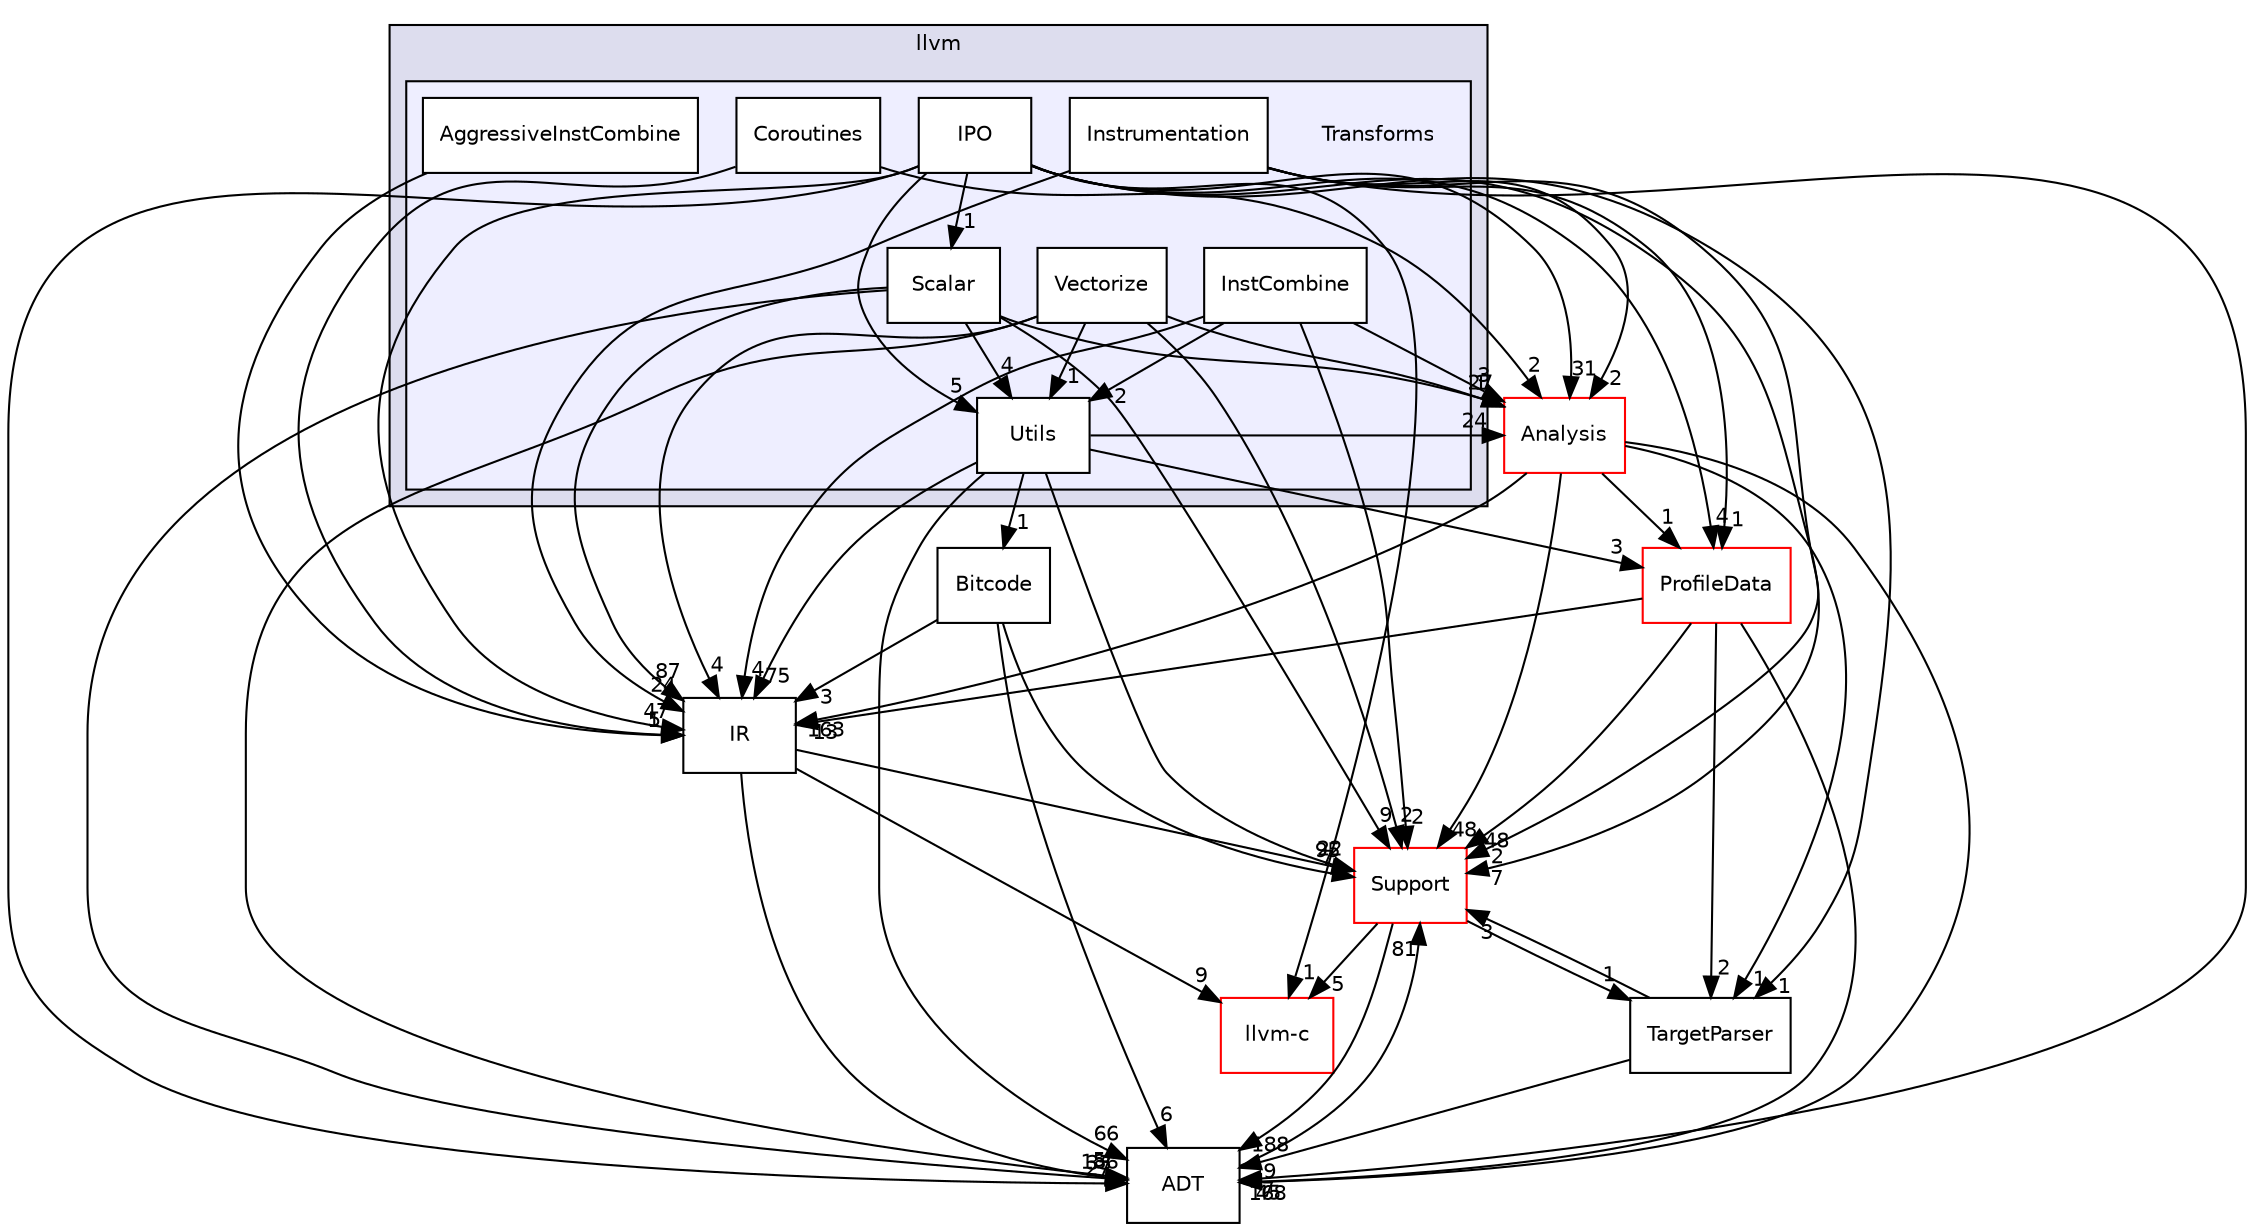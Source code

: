 digraph "include/llvm/Transforms" {
  bgcolor=transparent;
  compound=true
  node [ fontsize="10", fontname="Helvetica"];
  edge [ labelfontsize="10", labelfontname="Helvetica"];
  subgraph clusterdir_dcde91663b8816e1e2311938ccd8f690 {
    graph [ bgcolor="#ddddee", pencolor="black", label="llvm" fontname="Helvetica", fontsize="10", URL="dir_dcde91663b8816e1e2311938ccd8f690.html"]
  subgraph clusterdir_5625ec55672b6ae9c183a884d9f7b761 {
    graph [ bgcolor="#eeeeff", pencolor="black", label="" URL="dir_5625ec55672b6ae9c183a884d9f7b761.html"];
    dir_5625ec55672b6ae9c183a884d9f7b761 [shape=plaintext label="Transforms"];
    dir_df3963b4ebbe1c6a5faeac0fadd67d94 [shape=box label="AggressiveInstCombine" color="black" fillcolor="white" style="filled" URL="dir_df3963b4ebbe1c6a5faeac0fadd67d94.html"];
    dir_b88b1fb631a0f278bd85e945843516ee [shape=box label="Coroutines" color="black" fillcolor="white" style="filled" URL="dir_b88b1fb631a0f278bd85e945843516ee.html"];
    dir_321e17720224ff90d1b547cd27d173ea [shape=box label="InstCombine" color="black" fillcolor="white" style="filled" URL="dir_321e17720224ff90d1b547cd27d173ea.html"];
    dir_4d76fb4acba6313de868e80d4dc18ddf [shape=box label="Instrumentation" color="black" fillcolor="white" style="filled" URL="dir_4d76fb4acba6313de868e80d4dc18ddf.html"];
    dir_c428120a13b4fcfa67c4846e4714add6 [shape=box label="IPO" color="black" fillcolor="white" style="filled" URL="dir_c428120a13b4fcfa67c4846e4714add6.html"];
    dir_a69686425b3d2a1ff3a5fbf5416fab85 [shape=box label="Scalar" color="black" fillcolor="white" style="filled" URL="dir_a69686425b3d2a1ff3a5fbf5416fab85.html"];
    dir_b9426ba341d3aa182dc36932de89e798 [shape=box label="Utils" color="black" fillcolor="white" style="filled" URL="dir_b9426ba341d3aa182dc36932de89e798.html"];
    dir_b6a873d3d46b12ad33a9018995fccfad [shape=box label="Vectorize" color="black" fillcolor="white" style="filled" URL="dir_b6a873d3d46b12ad33a9018995fccfad.html"];
  }
  }
  dir_c3e93f23a4a31c717998b98ce143b7c0 [shape=box label="IR" URL="dir_c3e93f23a4a31c717998b98ce143b7c0.html"];
  dir_ae1e398ac700924fa434b51c248a5531 [shape=box label="Support" color="red" URL="dir_ae1e398ac700924fa434b51c248a5531.html"];
  dir_32453792af2ba70c54e3ccae3a790d1b [shape=box label="ADT" URL="dir_32453792af2ba70c54e3ccae3a790d1b.html"];
  dir_4af373fa4aadd15fa512c52245df42e9 [shape=box label="Bitcode" URL="dir_4af373fa4aadd15fa512c52245df42e9.html"];
  dir_fb12555e9948232649f998a9a651ff9d [shape=box label="ProfileData" color="red" URL="dir_fb12555e9948232649f998a9a651ff9d.html"];
  dir_b404620133d8508a838af4d853306b62 [shape=box label="TargetParser" URL="dir_b404620133d8508a838af4d853306b62.html"];
  dir_97cdd6ae7e6843add574fb55e792badd [shape=box label="Analysis" color="red" URL="dir_97cdd6ae7e6843add574fb55e792badd.html"];
  dir_db1e4f1ef1b4536ff54becd23c94e664 [shape=box label="llvm-c" color="red" URL="dir_db1e4f1ef1b4536ff54becd23c94e664.html"];
  dir_a69686425b3d2a1ff3a5fbf5416fab85->dir_c3e93f23a4a31c717998b98ce143b7c0 [headlabel="87", labeldistance=1.5 headhref="dir_000314_000010.html"];
  dir_a69686425b3d2a1ff3a5fbf5416fab85->dir_ae1e398ac700924fa434b51c248a5531 [headlabel="9", labeldistance=1.5 headhref="dir_000314_000011.html"];
  dir_a69686425b3d2a1ff3a5fbf5416fab85->dir_32453792af2ba70c54e3ccae3a790d1b [headlabel="33", labeldistance=1.5 headhref="dir_000314_000007.html"];
  dir_a69686425b3d2a1ff3a5fbf5416fab85->dir_97cdd6ae7e6843add574fb55e792badd [headlabel="27", labeldistance=1.5 headhref="dir_000314_000012.html"];
  dir_a69686425b3d2a1ff3a5fbf5416fab85->dir_b9426ba341d3aa182dc36932de89e798 [headlabel="4", labeldistance=1.5 headhref="dir_000314_000014.html"];
  dir_c3e93f23a4a31c717998b98ce143b7c0->dir_ae1e398ac700924fa434b51c248a5531 [headlabel="95", labeldistance=1.5 headhref="dir_000010_000011.html"];
  dir_c3e93f23a4a31c717998b98ce143b7c0->dir_32453792af2ba70c54e3ccae3a790d1b [headlabel="186", labeldistance=1.5 headhref="dir_000010_000007.html"];
  dir_c3e93f23a4a31c717998b98ce143b7c0->dir_db1e4f1ef1b4536ff54becd23c94e664 [headlabel="9", labeldistance=1.5 headhref="dir_000010_000002.html"];
  dir_ae1e398ac700924fa434b51c248a5531->dir_32453792af2ba70c54e3ccae3a790d1b [headlabel="188", labeldistance=1.5 headhref="dir_000011_000007.html"];
  dir_ae1e398ac700924fa434b51c248a5531->dir_b404620133d8508a838af4d853306b62 [headlabel="1", labeldistance=1.5 headhref="dir_000011_000029.html"];
  dir_ae1e398ac700924fa434b51c248a5531->dir_db1e4f1ef1b4536ff54becd23c94e664 [headlabel="5", labeldistance=1.5 headhref="dir_000011_000002.html"];
  dir_df3963b4ebbe1c6a5faeac0fadd67d94->dir_c3e93f23a4a31c717998b98ce143b7c0 [headlabel="1", labeldistance=1.5 headhref="dir_000309_000010.html"];
  dir_32453792af2ba70c54e3ccae3a790d1b->dir_ae1e398ac700924fa434b51c248a5531 [headlabel="81", labeldistance=1.5 headhref="dir_000007_000011.html"];
  dir_4af373fa4aadd15fa512c52245df42e9->dir_c3e93f23a4a31c717998b98ce143b7c0 [headlabel="3", labeldistance=1.5 headhref="dir_000024_000010.html"];
  dir_4af373fa4aadd15fa512c52245df42e9->dir_ae1e398ac700924fa434b51c248a5531 [headlabel="7", labeldistance=1.5 headhref="dir_000024_000011.html"];
  dir_4af373fa4aadd15fa512c52245df42e9->dir_32453792af2ba70c54e3ccae3a790d1b [headlabel="6", labeldistance=1.5 headhref="dir_000024_000007.html"];
  dir_b88b1fb631a0f278bd85e945843516ee->dir_c3e93f23a4a31c717998b98ce143b7c0 [headlabel="5", labeldistance=1.5 headhref="dir_000310_000010.html"];
  dir_b88b1fb631a0f278bd85e945843516ee->dir_97cdd6ae7e6843add574fb55e792badd [headlabel="2", labeldistance=1.5 headhref="dir_000310_000012.html"];
  dir_c428120a13b4fcfa67c4846e4714add6->dir_a69686425b3d2a1ff3a5fbf5416fab85 [headlabel="1", labeldistance=1.5 headhref="dir_000313_000314.html"];
  dir_c428120a13b4fcfa67c4846e4714add6->dir_c3e93f23a4a31c717998b98ce143b7c0 [headlabel="47", labeldistance=1.5 headhref="dir_000313_000010.html"];
  dir_c428120a13b4fcfa67c4846e4714add6->dir_ae1e398ac700924fa434b51c248a5531 [headlabel="7", labeldistance=1.5 headhref="dir_000313_000011.html"];
  dir_c428120a13b4fcfa67c4846e4714add6->dir_32453792af2ba70c54e3ccae3a790d1b [headlabel="27", labeldistance=1.5 headhref="dir_000313_000007.html"];
  dir_c428120a13b4fcfa67c4846e4714add6->dir_fb12555e9948232649f998a9a651ff9d [headlabel="4", labeldistance=1.5 headhref="dir_000313_000296.html"];
  dir_c428120a13b4fcfa67c4846e4714add6->dir_b404620133d8508a838af4d853306b62 [headlabel="1", labeldistance=1.5 headhref="dir_000313_000029.html"];
  dir_c428120a13b4fcfa67c4846e4714add6->dir_97cdd6ae7e6843add574fb55e792badd [headlabel="31", labeldistance=1.5 headhref="dir_000313_000012.html"];
  dir_c428120a13b4fcfa67c4846e4714add6->dir_db1e4f1ef1b4536ff54becd23c94e664 [headlabel="1", labeldistance=1.5 headhref="dir_000313_000002.html"];
  dir_c428120a13b4fcfa67c4846e4714add6->dir_b9426ba341d3aa182dc36932de89e798 [headlabel="5", labeldistance=1.5 headhref="dir_000313_000014.html"];
  dir_fb12555e9948232649f998a9a651ff9d->dir_c3e93f23a4a31c717998b98ce143b7c0 [headlabel="13", labeldistance=1.5 headhref="dir_000296_000010.html"];
  dir_fb12555e9948232649f998a9a651ff9d->dir_ae1e398ac700924fa434b51c248a5531 [headlabel="48", labeldistance=1.5 headhref="dir_000296_000011.html"];
  dir_fb12555e9948232649f998a9a651ff9d->dir_32453792af2ba70c54e3ccae3a790d1b [headlabel="45", labeldistance=1.5 headhref="dir_000296_000007.html"];
  dir_fb12555e9948232649f998a9a651ff9d->dir_b404620133d8508a838af4d853306b62 [headlabel="2", labeldistance=1.5 headhref="dir_000296_000029.html"];
  dir_b404620133d8508a838af4d853306b62->dir_ae1e398ac700924fa434b51c248a5531 [headlabel="3", labeldistance=1.5 headhref="dir_000029_000011.html"];
  dir_b404620133d8508a838af4d853306b62->dir_32453792af2ba70c54e3ccae3a790d1b [headlabel="9", labeldistance=1.5 headhref="dir_000029_000007.html"];
  dir_97cdd6ae7e6843add574fb55e792badd->dir_c3e93f23a4a31c717998b98ce143b7c0 [headlabel="163", labeldistance=1.5 headhref="dir_000012_000010.html"];
  dir_97cdd6ae7e6843add574fb55e792badd->dir_ae1e398ac700924fa434b51c248a5531 [headlabel="48", labeldistance=1.5 headhref="dir_000012_000011.html"];
  dir_97cdd6ae7e6843add574fb55e792badd->dir_32453792af2ba70c54e3ccae3a790d1b [headlabel="168", labeldistance=1.5 headhref="dir_000012_000007.html"];
  dir_97cdd6ae7e6843add574fb55e792badd->dir_fb12555e9948232649f998a9a651ff9d [headlabel="1", labeldistance=1.5 headhref="dir_000012_000296.html"];
  dir_97cdd6ae7e6843add574fb55e792badd->dir_b404620133d8508a838af4d853306b62 [headlabel="1", labeldistance=1.5 headhref="dir_000012_000029.html"];
  dir_4d76fb4acba6313de868e80d4dc18ddf->dir_c3e93f23a4a31c717998b98ce143b7c0 [headlabel="24", labeldistance=1.5 headhref="dir_000312_000010.html"];
  dir_4d76fb4acba6313de868e80d4dc18ddf->dir_ae1e398ac700924fa434b51c248a5531 [headlabel="2", labeldistance=1.5 headhref="dir_000312_000011.html"];
  dir_4d76fb4acba6313de868e80d4dc18ddf->dir_32453792af2ba70c54e3ccae3a790d1b [headlabel="7", labeldistance=1.5 headhref="dir_000312_000007.html"];
  dir_4d76fb4acba6313de868e80d4dc18ddf->dir_fb12555e9948232649f998a9a651ff9d [headlabel="1", labeldistance=1.5 headhref="dir_000312_000296.html"];
  dir_4d76fb4acba6313de868e80d4dc18ddf->dir_97cdd6ae7e6843add574fb55e792badd [headlabel="2", labeldistance=1.5 headhref="dir_000312_000012.html"];
  dir_b9426ba341d3aa182dc36932de89e798->dir_c3e93f23a4a31c717998b98ce143b7c0 [headlabel="75", labeldistance=1.5 headhref="dir_000014_000010.html"];
  dir_b9426ba341d3aa182dc36932de89e798->dir_ae1e398ac700924fa434b51c248a5531 [headlabel="22", labeldistance=1.5 headhref="dir_000014_000011.html"];
  dir_b9426ba341d3aa182dc36932de89e798->dir_32453792af2ba70c54e3ccae3a790d1b [headlabel="66", labeldistance=1.5 headhref="dir_000014_000007.html"];
  dir_b9426ba341d3aa182dc36932de89e798->dir_4af373fa4aadd15fa512c52245df42e9 [headlabel="1", labeldistance=1.5 headhref="dir_000014_000024.html"];
  dir_b9426ba341d3aa182dc36932de89e798->dir_fb12555e9948232649f998a9a651ff9d [headlabel="3", labeldistance=1.5 headhref="dir_000014_000296.html"];
  dir_b9426ba341d3aa182dc36932de89e798->dir_97cdd6ae7e6843add574fb55e792badd [headlabel="24", labeldistance=1.5 headhref="dir_000014_000012.html"];
  dir_b6a873d3d46b12ad33a9018995fccfad->dir_c3e93f23a4a31c717998b98ce143b7c0 [headlabel="4", labeldistance=1.5 headhref="dir_000315_000010.html"];
  dir_b6a873d3d46b12ad33a9018995fccfad->dir_ae1e398ac700924fa434b51c248a5531 [headlabel="2", labeldistance=1.5 headhref="dir_000315_000011.html"];
  dir_b6a873d3d46b12ad33a9018995fccfad->dir_32453792af2ba70c54e3ccae3a790d1b [headlabel="5", labeldistance=1.5 headhref="dir_000315_000007.html"];
  dir_b6a873d3d46b12ad33a9018995fccfad->dir_97cdd6ae7e6843add574fb55e792badd [headlabel="1", labeldistance=1.5 headhref="dir_000315_000012.html"];
  dir_b6a873d3d46b12ad33a9018995fccfad->dir_b9426ba341d3aa182dc36932de89e798 [headlabel="1", labeldistance=1.5 headhref="dir_000315_000014.html"];
  dir_321e17720224ff90d1b547cd27d173ea->dir_c3e93f23a4a31c717998b98ce143b7c0 [headlabel="4", labeldistance=1.5 headhref="dir_000311_000010.html"];
  dir_321e17720224ff90d1b547cd27d173ea->dir_ae1e398ac700924fa434b51c248a5531 [headlabel="2", labeldistance=1.5 headhref="dir_000311_000011.html"];
  dir_321e17720224ff90d1b547cd27d173ea->dir_97cdd6ae7e6843add574fb55e792badd [headlabel="3", labeldistance=1.5 headhref="dir_000311_000012.html"];
  dir_321e17720224ff90d1b547cd27d173ea->dir_b9426ba341d3aa182dc36932de89e798 [headlabel="2", labeldistance=1.5 headhref="dir_000311_000014.html"];
}
